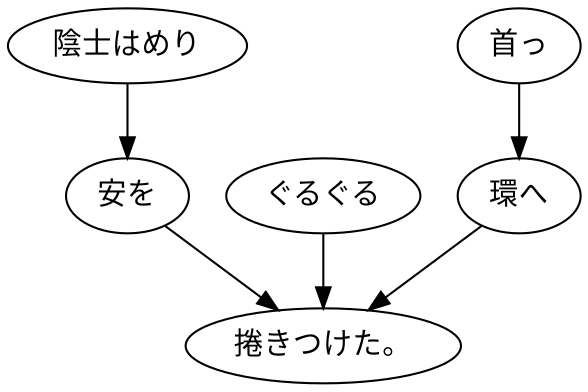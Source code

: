 digraph graph2850 {
	node0 [label="陰士はめり"];
	node1 [label="安を"];
	node2 [label="ぐるぐる"];
	node3 [label="首っ"];
	node4 [label="環へ"];
	node5 [label="捲きつけた。"];
	node0 -> node1;
	node1 -> node5;
	node2 -> node5;
	node3 -> node4;
	node4 -> node5;
}

